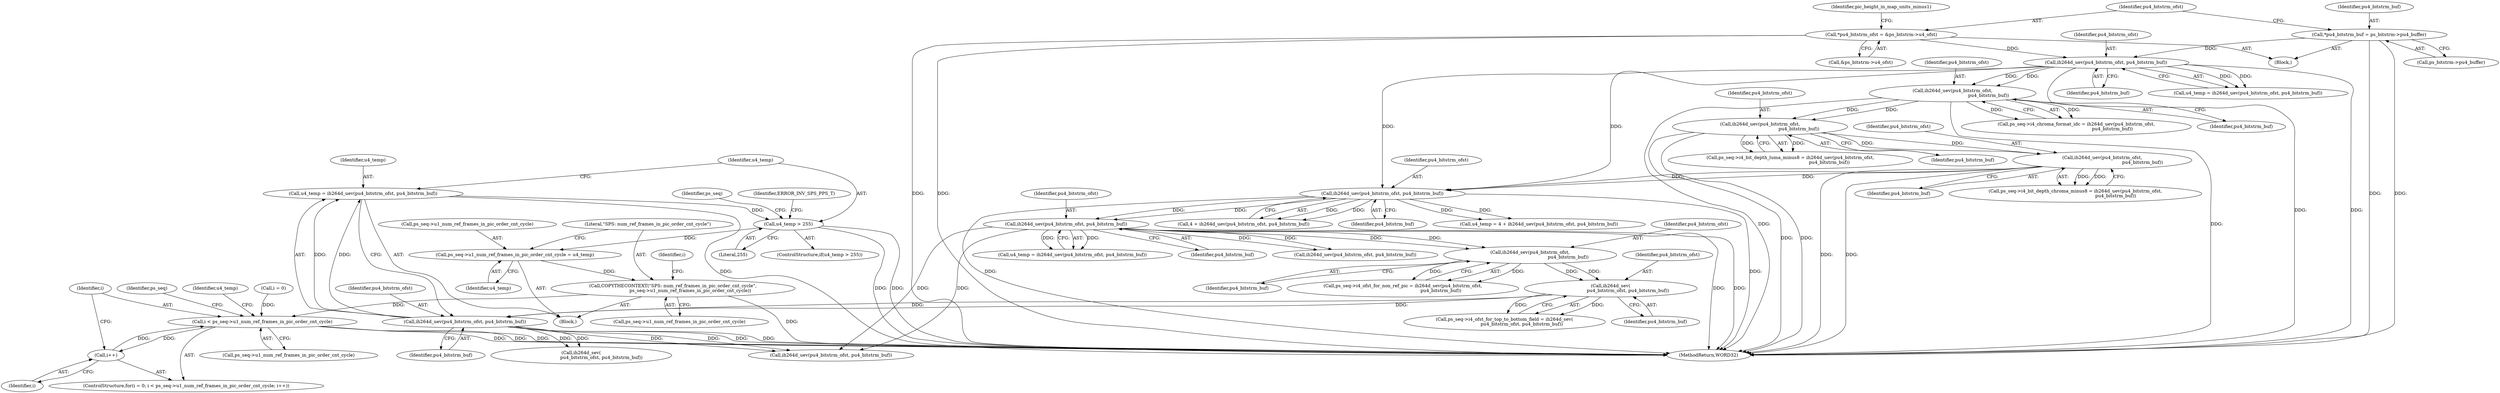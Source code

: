 digraph "0_Android_42cf02965b11c397dd37a0063e683cef005bc0ae@pointer" {
"1000728" [label="(Call,ps_seq->u1_num_ref_frames_in_pic_order_cnt_cycle = u4_temp)"];
"1000723" [label="(Call,u4_temp > 255)"];
"1000717" [label="(Call,u4_temp = ih264d_uev(pu4_bitstrm_ofst, pu4_bitstrm_buf))"];
"1000719" [label="(Call,ih264d_uev(pu4_bitstrm_ofst, pu4_bitstrm_buf))"];
"1000709" [label="(Call,ih264d_sev(\n                        pu4_bitstrm_ofst, pu4_bitstrm_buf))"];
"1000697" [label="(Call,ih264d_sev(pu4_bitstrm_ofst,\n                                                     pu4_bitstrm_buf))"];
"1000611" [label="(Call,ih264d_uev(pu4_bitstrm_ofst, pu4_bitstrm_buf))"];
"1000573" [label="(Call,ih264d_uev(pu4_bitstrm_ofst, pu4_bitstrm_buf))"];
"1000458" [label="(Call,ih264d_uev(pu4_bitstrm_ofst,\n                                                        pu4_bitstrm_buf))"];
"1000442" [label="(Call,ih264d_uev(pu4_bitstrm_ofst,\n                                                      pu4_bitstrm_buf))"];
"1000426" [label="(Call,ih264d_uev(pu4_bitstrm_ofst,\n                                                  pu4_bitstrm_buf))"];
"1000303" [label="(Call,ih264d_uev(pu4_bitstrm_ofst, pu4_bitstrm_buf))"];
"1000187" [label="(Call,*pu4_bitstrm_ofst = &ps_bitstrm->u4_ofst)"];
"1000181" [label="(Call,*pu4_bitstrm_buf = ps_bitstrm->pu4_buffer)"];
"1000733" [label="(Call,COPYTHECONTEXT(\"SPS: num_ref_frames_in_pic_order_cnt_cycle\",\n                        ps_seq->u1_num_ref_frames_in_pic_order_cnt_cycle))"];
"1000742" [label="(Call,i < ps_seq->u1_num_ref_frames_in_pic_order_cnt_cycle)"];
"1000747" [label="(Call,i++)"];
"1000422" [label="(Call,ps_seq->i4_chroma_format_idc = ih264d_uev(pu4_bitstrm_ofst,\n                                                  pu4_bitstrm_buf))"];
"1000739" [label="(Call,i = 0)"];
"1000697" [label="(Call,ih264d_sev(pu4_bitstrm_ofst,\n                                                     pu4_bitstrm_buf))"];
"1000458" [label="(Call,ih264d_uev(pu4_bitstrm_ofst,\n                                                        pu4_bitstrm_buf))"];
"1000725" [label="(Literal,255)"];
"1000305" [label="(Identifier,pu4_bitstrm_buf)"];
"1000744" [label="(Call,ps_seq->u1_num_ref_frames_in_pic_order_cnt_cycle)"];
"1000681" [label="(Block,)"];
"1000730" [label="(Identifier,ps_seq)"];
"1000460" [label="(Identifier,pu4_bitstrm_buf)"];
"1000201" [label="(Identifier,pic_height_in_map_units_minus1)"];
"1000303" [label="(Call,ih264d_uev(pu4_bitstrm_ofst, pu4_bitstrm_buf))"];
"1000693" [label="(Call,ps_seq->i4_ofst_for_non_ref_pic = ih264d_sev(pu4_bitstrm_ofst,\n                                                     pu4_bitstrm_buf))"];
"1000732" [label="(Identifier,u4_temp)"];
"1000443" [label="(Identifier,pu4_bitstrm_ofst)"];
"1000574" [label="(Identifier,pu4_bitstrm_ofst)"];
"1000699" [label="(Identifier,pu4_bitstrm_buf)"];
"1000734" [label="(Literal,\"SPS: num_ref_frames_in_pic_order_cnt_cycle\")"];
"1000718" [label="(Identifier,u4_temp)"];
"1000710" [label="(Identifier,pu4_bitstrm_ofst)"];
"1000698" [label="(Identifier,pu4_bitstrm_ofst)"];
"1000728" [label="(Call,ps_seq->u1_num_ref_frames_in_pic_order_cnt_cycle = u4_temp)"];
"1000609" [label="(Call,u4_temp = ih264d_uev(pu4_bitstrm_ofst, pu4_bitstrm_buf))"];
"1000442" [label="(Call,ih264d_uev(pu4_bitstrm_ofst,\n                                                      pu4_bitstrm_buf))"];
"1000189" [label="(Call,&ps_bitstrm->u4_ofst)"];
"1001507" [label="(MethodReturn,WORD32)"];
"1000705" [label="(Call,ps_seq->i4_ofst_for_top_to_bottom_field = ih264d_sev(\n                        pu4_bitstrm_ofst, pu4_bitstrm_buf))"];
"1000438" [label="(Call,ps_seq->i4_bit_depth_luma_minus8 = ih264d_uev(pu4_bitstrm_ofst,\n                                                      pu4_bitstrm_buf))"];
"1000304" [label="(Identifier,pu4_bitstrm_ofst)"];
"1000753" [label="(Identifier,ps_seq)"];
"1000571" [label="(Call,4 + ih264d_uev(pu4_bitstrm_ofst, pu4_bitstrm_buf))"];
"1000717" [label="(Call,u4_temp = ih264d_uev(pu4_bitstrm_ofst, pu4_bitstrm_buf))"];
"1000182" [label="(Identifier,pu4_bitstrm_buf)"];
"1000727" [label="(Identifier,ERROR_INV_SPS_PPS_T)"];
"1000747" [label="(Call,i++)"];
"1000767" [label="(Identifier,u4_temp)"];
"1000724" [label="(Identifier,u4_temp)"];
"1000575" [label="(Identifier,pu4_bitstrm_buf)"];
"1000721" [label="(Identifier,pu4_bitstrm_buf)"];
"1000711" [label="(Identifier,pu4_bitstrm_buf)"];
"1000444" [label="(Identifier,pu4_bitstrm_buf)"];
"1000166" [label="(Block,)"];
"1000709" [label="(Call,ih264d_sev(\n                        pu4_bitstrm_ofst, pu4_bitstrm_buf))"];
"1000756" [label="(Call,ih264d_sev(\n                            pu4_bitstrm_ofst, pu4_bitstrm_buf))"];
"1000454" [label="(Call,ps_seq->i4_bit_depth_chroma_minus8 = ih264d_uev(pu4_bitstrm_ofst,\n                                                        pu4_bitstrm_buf))"];
"1000188" [label="(Identifier,pu4_bitstrm_ofst)"];
"1000187" [label="(Call,*pu4_bitstrm_ofst = &ps_bitstrm->u4_ofst)"];
"1000723" [label="(Call,u4_temp > 255)"];
"1000742" [label="(Call,i < ps_seq->u1_num_ref_frames_in_pic_order_cnt_cycle)"];
"1000613" [label="(Identifier,pu4_bitstrm_buf)"];
"1000301" [label="(Call,u4_temp = ih264d_uev(pu4_bitstrm_ofst, pu4_bitstrm_buf))"];
"1000611" [label="(Call,ih264d_uev(pu4_bitstrm_ofst, pu4_bitstrm_buf))"];
"1000719" [label="(Call,ih264d_uev(pu4_bitstrm_ofst, pu4_bitstrm_buf))"];
"1000647" [label="(Call,ih264d_uev(pu4_bitstrm_ofst, pu4_bitstrm_buf))"];
"1000426" [label="(Call,ih264d_uev(pu4_bitstrm_ofst,\n                                                  pu4_bitstrm_buf))"];
"1000720" [label="(Identifier,pu4_bitstrm_ofst)"];
"1000183" [label="(Call,ps_bitstrm->pu4_buffer)"];
"1000735" [label="(Call,ps_seq->u1_num_ref_frames_in_pic_order_cnt_cycle)"];
"1000748" [label="(Identifier,i)"];
"1000612" [label="(Identifier,pu4_bitstrm_ofst)"];
"1000428" [label="(Identifier,pu4_bitstrm_buf)"];
"1000459" [label="(Identifier,pu4_bitstrm_ofst)"];
"1000722" [label="(ControlStructure,if(u4_temp > 255))"];
"1000729" [label="(Call,ps_seq->u1_num_ref_frames_in_pic_order_cnt_cycle)"];
"1000738" [label="(ControlStructure,for(i = 0; i < ps_seq->u1_num_ref_frames_in_pic_order_cnt_cycle; i++))"];
"1000768" [label="(Call,ih264d_uev(pu4_bitstrm_ofst, pu4_bitstrm_buf))"];
"1000427" [label="(Identifier,pu4_bitstrm_ofst)"];
"1000573" [label="(Call,ih264d_uev(pu4_bitstrm_ofst, pu4_bitstrm_buf))"];
"1000743" [label="(Identifier,i)"];
"1000181" [label="(Call,*pu4_bitstrm_buf = ps_bitstrm->pu4_buffer)"];
"1000569" [label="(Call,u4_temp = 4 + ih264d_uev(pu4_bitstrm_ofst, pu4_bitstrm_buf))"];
"1000740" [label="(Identifier,i)"];
"1000733" [label="(Call,COPYTHECONTEXT(\"SPS: num_ref_frames_in_pic_order_cnt_cycle\",\n                        ps_seq->u1_num_ref_frames_in_pic_order_cnt_cycle))"];
"1000728" -> "1000681"  [label="AST: "];
"1000728" -> "1000732"  [label="CFG: "];
"1000729" -> "1000728"  [label="AST: "];
"1000732" -> "1000728"  [label="AST: "];
"1000734" -> "1000728"  [label="CFG: "];
"1000723" -> "1000728"  [label="DDG: "];
"1000728" -> "1000733"  [label="DDG: "];
"1000723" -> "1000722"  [label="AST: "];
"1000723" -> "1000725"  [label="CFG: "];
"1000724" -> "1000723"  [label="AST: "];
"1000725" -> "1000723"  [label="AST: "];
"1000727" -> "1000723"  [label="CFG: "];
"1000730" -> "1000723"  [label="CFG: "];
"1000723" -> "1001507"  [label="DDG: "];
"1000723" -> "1001507"  [label="DDG: "];
"1000717" -> "1000723"  [label="DDG: "];
"1000717" -> "1000681"  [label="AST: "];
"1000717" -> "1000719"  [label="CFG: "];
"1000718" -> "1000717"  [label="AST: "];
"1000719" -> "1000717"  [label="AST: "];
"1000724" -> "1000717"  [label="CFG: "];
"1000717" -> "1001507"  [label="DDG: "];
"1000719" -> "1000717"  [label="DDG: "];
"1000719" -> "1000717"  [label="DDG: "];
"1000719" -> "1000721"  [label="CFG: "];
"1000720" -> "1000719"  [label="AST: "];
"1000721" -> "1000719"  [label="AST: "];
"1000719" -> "1001507"  [label="DDG: "];
"1000719" -> "1001507"  [label="DDG: "];
"1000709" -> "1000719"  [label="DDG: "];
"1000709" -> "1000719"  [label="DDG: "];
"1000719" -> "1000756"  [label="DDG: "];
"1000719" -> "1000756"  [label="DDG: "];
"1000719" -> "1000768"  [label="DDG: "];
"1000719" -> "1000768"  [label="DDG: "];
"1000709" -> "1000705"  [label="AST: "];
"1000709" -> "1000711"  [label="CFG: "];
"1000710" -> "1000709"  [label="AST: "];
"1000711" -> "1000709"  [label="AST: "];
"1000705" -> "1000709"  [label="CFG: "];
"1000709" -> "1000705"  [label="DDG: "];
"1000709" -> "1000705"  [label="DDG: "];
"1000697" -> "1000709"  [label="DDG: "];
"1000697" -> "1000709"  [label="DDG: "];
"1000697" -> "1000693"  [label="AST: "];
"1000697" -> "1000699"  [label="CFG: "];
"1000698" -> "1000697"  [label="AST: "];
"1000699" -> "1000697"  [label="AST: "];
"1000693" -> "1000697"  [label="CFG: "];
"1000697" -> "1000693"  [label="DDG: "];
"1000697" -> "1000693"  [label="DDG: "];
"1000611" -> "1000697"  [label="DDG: "];
"1000611" -> "1000697"  [label="DDG: "];
"1000611" -> "1000609"  [label="AST: "];
"1000611" -> "1000613"  [label="CFG: "];
"1000612" -> "1000611"  [label="AST: "];
"1000613" -> "1000611"  [label="AST: "];
"1000609" -> "1000611"  [label="CFG: "];
"1000611" -> "1001507"  [label="DDG: "];
"1000611" -> "1001507"  [label="DDG: "];
"1000611" -> "1000609"  [label="DDG: "];
"1000611" -> "1000609"  [label="DDG: "];
"1000573" -> "1000611"  [label="DDG: "];
"1000573" -> "1000611"  [label="DDG: "];
"1000611" -> "1000647"  [label="DDG: "];
"1000611" -> "1000647"  [label="DDG: "];
"1000611" -> "1000768"  [label="DDG: "];
"1000611" -> "1000768"  [label="DDG: "];
"1000573" -> "1000571"  [label="AST: "];
"1000573" -> "1000575"  [label="CFG: "];
"1000574" -> "1000573"  [label="AST: "];
"1000575" -> "1000573"  [label="AST: "];
"1000571" -> "1000573"  [label="CFG: "];
"1000573" -> "1001507"  [label="DDG: "];
"1000573" -> "1001507"  [label="DDG: "];
"1000573" -> "1000569"  [label="DDG: "];
"1000573" -> "1000569"  [label="DDG: "];
"1000573" -> "1000571"  [label="DDG: "];
"1000573" -> "1000571"  [label="DDG: "];
"1000458" -> "1000573"  [label="DDG: "];
"1000458" -> "1000573"  [label="DDG: "];
"1000303" -> "1000573"  [label="DDG: "];
"1000303" -> "1000573"  [label="DDG: "];
"1000458" -> "1000454"  [label="AST: "];
"1000458" -> "1000460"  [label="CFG: "];
"1000459" -> "1000458"  [label="AST: "];
"1000460" -> "1000458"  [label="AST: "];
"1000454" -> "1000458"  [label="CFG: "];
"1000458" -> "1001507"  [label="DDG: "];
"1000458" -> "1001507"  [label="DDG: "];
"1000458" -> "1000454"  [label="DDG: "];
"1000458" -> "1000454"  [label="DDG: "];
"1000442" -> "1000458"  [label="DDG: "];
"1000442" -> "1000458"  [label="DDG: "];
"1000442" -> "1000438"  [label="AST: "];
"1000442" -> "1000444"  [label="CFG: "];
"1000443" -> "1000442"  [label="AST: "];
"1000444" -> "1000442"  [label="AST: "];
"1000438" -> "1000442"  [label="CFG: "];
"1000442" -> "1001507"  [label="DDG: "];
"1000442" -> "1001507"  [label="DDG: "];
"1000442" -> "1000438"  [label="DDG: "];
"1000442" -> "1000438"  [label="DDG: "];
"1000426" -> "1000442"  [label="DDG: "];
"1000426" -> "1000442"  [label="DDG: "];
"1000426" -> "1000422"  [label="AST: "];
"1000426" -> "1000428"  [label="CFG: "];
"1000427" -> "1000426"  [label="AST: "];
"1000428" -> "1000426"  [label="AST: "];
"1000422" -> "1000426"  [label="CFG: "];
"1000426" -> "1001507"  [label="DDG: "];
"1000426" -> "1001507"  [label="DDG: "];
"1000426" -> "1000422"  [label="DDG: "];
"1000426" -> "1000422"  [label="DDG: "];
"1000303" -> "1000426"  [label="DDG: "];
"1000303" -> "1000426"  [label="DDG: "];
"1000303" -> "1000301"  [label="AST: "];
"1000303" -> "1000305"  [label="CFG: "];
"1000304" -> "1000303"  [label="AST: "];
"1000305" -> "1000303"  [label="AST: "];
"1000301" -> "1000303"  [label="CFG: "];
"1000303" -> "1001507"  [label="DDG: "];
"1000303" -> "1001507"  [label="DDG: "];
"1000303" -> "1000301"  [label="DDG: "];
"1000303" -> "1000301"  [label="DDG: "];
"1000187" -> "1000303"  [label="DDG: "];
"1000181" -> "1000303"  [label="DDG: "];
"1000187" -> "1000166"  [label="AST: "];
"1000187" -> "1000189"  [label="CFG: "];
"1000188" -> "1000187"  [label="AST: "];
"1000189" -> "1000187"  [label="AST: "];
"1000201" -> "1000187"  [label="CFG: "];
"1000187" -> "1001507"  [label="DDG: "];
"1000187" -> "1001507"  [label="DDG: "];
"1000181" -> "1000166"  [label="AST: "];
"1000181" -> "1000183"  [label="CFG: "];
"1000182" -> "1000181"  [label="AST: "];
"1000183" -> "1000181"  [label="AST: "];
"1000188" -> "1000181"  [label="CFG: "];
"1000181" -> "1001507"  [label="DDG: "];
"1000181" -> "1001507"  [label="DDG: "];
"1000733" -> "1000681"  [label="AST: "];
"1000733" -> "1000735"  [label="CFG: "];
"1000734" -> "1000733"  [label="AST: "];
"1000735" -> "1000733"  [label="AST: "];
"1000740" -> "1000733"  [label="CFG: "];
"1000733" -> "1001507"  [label="DDG: "];
"1000733" -> "1000742"  [label="DDG: "];
"1000742" -> "1000738"  [label="AST: "];
"1000742" -> "1000744"  [label="CFG: "];
"1000743" -> "1000742"  [label="AST: "];
"1000744" -> "1000742"  [label="AST: "];
"1000753" -> "1000742"  [label="CFG: "];
"1000767" -> "1000742"  [label="CFG: "];
"1000742" -> "1001507"  [label="DDG: "];
"1000742" -> "1001507"  [label="DDG: "];
"1000742" -> "1001507"  [label="DDG: "];
"1000747" -> "1000742"  [label="DDG: "];
"1000739" -> "1000742"  [label="DDG: "];
"1000742" -> "1000747"  [label="DDG: "];
"1000747" -> "1000738"  [label="AST: "];
"1000747" -> "1000748"  [label="CFG: "];
"1000748" -> "1000747"  [label="AST: "];
"1000743" -> "1000747"  [label="CFG: "];
}
